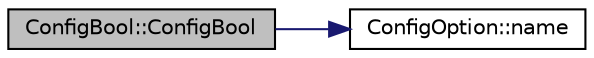 digraph "ConfigBool::ConfigBool"
{
 // LATEX_PDF_SIZE
  edge [fontname="Helvetica",fontsize="10",labelfontname="Helvetica",labelfontsize="10"];
  node [fontname="Helvetica",fontsize="10",shape=record];
  rankdir="LR";
  Node1 [label="ConfigBool::ConfigBool",height=0.2,width=0.4,color="black", fillcolor="grey75", style="filled", fontcolor="black",tooltip=" "];
  Node1 -> Node2 [color="midnightblue",fontsize="10",style="solid",fontname="Helvetica"];
  Node2 [label="ConfigOption::name",height=0.2,width=0.4,color="black", fillcolor="white", style="filled",URL="$classConfigOption.html#ab89196927c521e95680eb5efdc562187",tooltip=" "];
}
